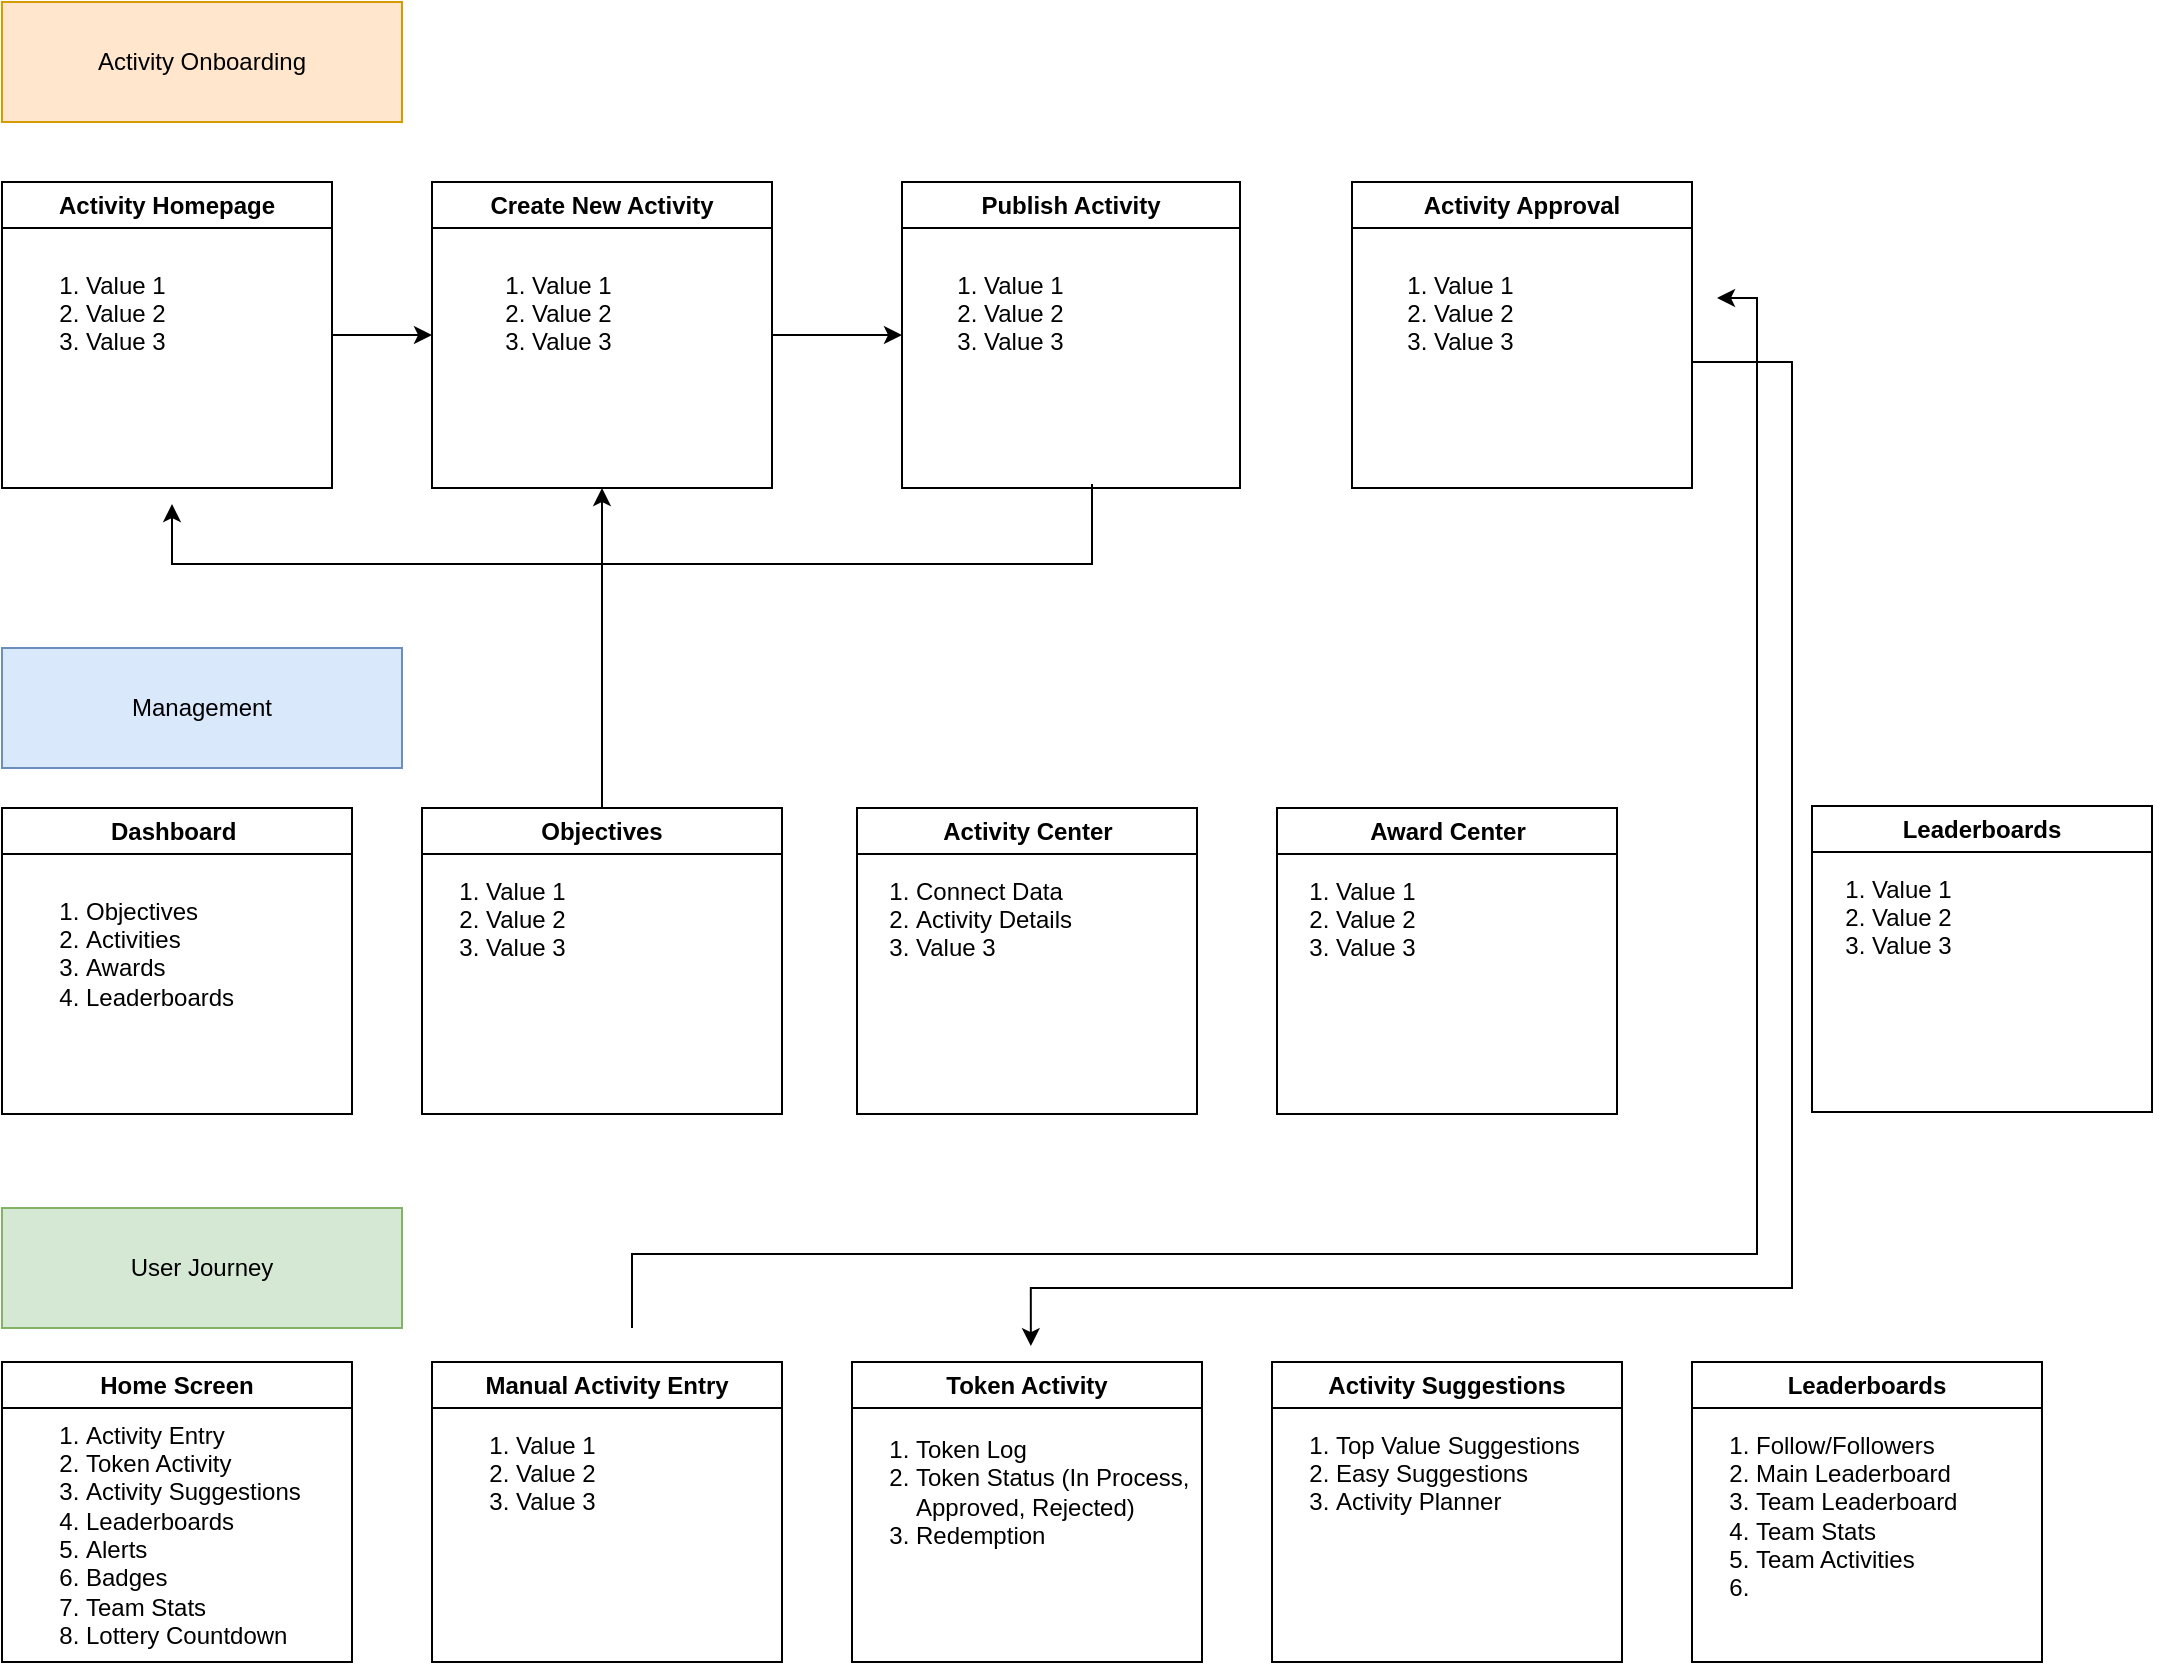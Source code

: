<mxfile version="23.1.4" type="github">
  <diagram name="Page-1" id="yc781rEPVtXNpU8SmXz6">
    <mxGraphModel dx="2132" dy="1220" grid="1" gridSize="10" guides="1" tooltips="1" connect="1" arrows="1" fold="1" page="1" pageScale="1" pageWidth="1100" pageHeight="850" math="0" shadow="0">
      <root>
        <mxCell id="0" />
        <mxCell id="1" parent="0" />
        <mxCell id="3O4Mg7A_3cZceYgSQyWL-1" value="Home Screen" style="swimlane;whiteSpace=wrap;html=1;" parent="1" vertex="1">
          <mxGeometry x="25" y="687" width="175" height="150" as="geometry" />
        </mxCell>
        <mxCell id="3O4Mg7A_3cZceYgSQyWL-24" value="&lt;ol&gt;&lt;li&gt;Activity Entry&lt;/li&gt;&lt;li&gt;Token Activity&lt;/li&gt;&lt;li&gt;Activity Suggestions&lt;/li&gt;&lt;li&gt;Leaderboards&lt;/li&gt;&lt;li&gt;Alerts&lt;/li&gt;&lt;li&gt;Badges&lt;/li&gt;&lt;li&gt;Team Stats&lt;/li&gt;&lt;li&gt;Lottery Countdown&lt;/li&gt;&lt;/ol&gt;" style="text;strokeColor=none;fillColor=none;html=1;whiteSpace=wrap;verticalAlign=middle;overflow=hidden;" parent="3O4Mg7A_3cZceYgSQyWL-1" vertex="1">
          <mxGeometry y="15" width="190" height="130" as="geometry" />
        </mxCell>
        <mxCell id="3O4Mg7A_3cZceYgSQyWL-2" value="Activity Onboarding" style="rounded=0;whiteSpace=wrap;html=1;fillColor=#ffe6cc;strokeColor=#d79b00;" parent="1" vertex="1">
          <mxGeometry x="25" y="7" width="200" height="60" as="geometry" />
        </mxCell>
        <mxCell id="3O4Mg7A_3cZceYgSQyWL-3" value="User Journey" style="rounded=0;whiteSpace=wrap;html=1;fillColor=#d5e8d4;strokeColor=#82b366;" parent="1" vertex="1">
          <mxGeometry x="25" y="610" width="200" height="60" as="geometry" />
        </mxCell>
        <mxCell id="3O4Mg7A_3cZceYgSQyWL-18" style="edgeStyle=orthogonalEdgeStyle;rounded=0;orthogonalLoop=1;jettySize=auto;html=1;exitX=1;exitY=0.5;exitDx=0;exitDy=0;entryX=0;entryY=0.5;entryDx=0;entryDy=0;" parent="1" source="3O4Mg7A_3cZceYgSQyWL-4" target="3O4Mg7A_3cZceYgSQyWL-11" edge="1">
          <mxGeometry relative="1" as="geometry" />
        </mxCell>
        <mxCell id="3O4Mg7A_3cZceYgSQyWL-4" value="Activity Homepage" style="swimlane;whiteSpace=wrap;html=1;" parent="1" vertex="1">
          <mxGeometry x="25" y="97" width="165" height="153" as="geometry" />
        </mxCell>
        <mxCell id="3O4Mg7A_3cZceYgSQyWL-5" value="Activity Suggestions" style="swimlane;whiteSpace=wrap;html=1;" parent="1" vertex="1">
          <mxGeometry x="660" y="687" width="175" height="150" as="geometry" />
        </mxCell>
        <mxCell id="3O4Mg7A_3cZceYgSQyWL-28" value="&lt;ol&gt;&lt;li&gt;&lt;span style=&quot;background-color: initial;&quot;&gt;Top Value Suggestions&lt;/span&gt;&lt;/li&gt;&lt;li&gt;&lt;span style=&quot;background-color: initial;&quot;&gt;Easy Suggestions&lt;/span&gt;&lt;br&gt;&lt;/li&gt;&lt;li&gt;Activity Planner&lt;/li&gt;&lt;/ol&gt;" style="text;strokeColor=none;fillColor=none;html=1;whiteSpace=wrap;verticalAlign=middle;overflow=hidden;" parent="3O4Mg7A_3cZceYgSQyWL-5" vertex="1">
          <mxGeometry x="-10" y="20" width="190" height="60" as="geometry" />
        </mxCell>
        <mxCell id="OtlSTZg7gMPAgPvg_5Z6-12" style="edgeStyle=orthogonalEdgeStyle;rounded=0;orthogonalLoop=1;jettySize=auto;html=1;exitX=0.5;exitY=0;exitDx=0;exitDy=0;entryX=1;entryY=0.75;entryDx=0;entryDy=0;" edge="1" parent="1">
          <mxGeometry relative="1" as="geometry">
            <mxPoint x="340" y="670" as="sourcePoint" />
            <mxPoint x="882.5" y="155" as="targetPoint" />
            <Array as="points">
              <mxPoint x="340.5" y="633" />
              <mxPoint x="902.5" y="633" />
              <mxPoint x="902.5" y="155" />
            </Array>
          </mxGeometry>
        </mxCell>
        <mxCell id="3O4Mg7A_3cZceYgSQyWL-6" value="Manual Activity Entry" style="swimlane;whiteSpace=wrap;html=1;" parent="1" vertex="1">
          <mxGeometry x="240" y="687" width="175" height="150" as="geometry" />
        </mxCell>
        <mxCell id="3O4Mg7A_3cZceYgSQyWL-26" value="&lt;ol&gt;&lt;li&gt;Value 1&lt;/li&gt;&lt;li&gt;Value 2&lt;/li&gt;&lt;li&gt;Value 3&lt;/li&gt;&lt;/ol&gt;" style="text;strokeColor=none;fillColor=none;html=1;whiteSpace=wrap;verticalAlign=middle;overflow=hidden;" parent="3O4Mg7A_3cZceYgSQyWL-6" vertex="1">
          <mxGeometry y="20" width="190" height="60" as="geometry" />
        </mxCell>
        <mxCell id="3O4Mg7A_3cZceYgSQyWL-7" value="Token Activity" style="swimlane;whiteSpace=wrap;html=1;" parent="1" vertex="1">
          <mxGeometry x="450" y="687" width="175" height="150" as="geometry" />
        </mxCell>
        <mxCell id="3O4Mg7A_3cZceYgSQyWL-27" value="&lt;ol&gt;&lt;li&gt;Token Log&lt;/li&gt;&lt;li&gt;Token Status (In Process, Approved, Rejected)&lt;/li&gt;&lt;li&gt;Redemption&lt;/li&gt;&lt;/ol&gt;" style="text;strokeColor=none;fillColor=none;html=1;whiteSpace=wrap;verticalAlign=middle;overflow=hidden;" parent="3O4Mg7A_3cZceYgSQyWL-7" vertex="1">
          <mxGeometry x="-10" y="20" width="190" height="90" as="geometry" />
        </mxCell>
        <mxCell id="3O4Mg7A_3cZceYgSQyWL-17" style="edgeStyle=orthogonalEdgeStyle;rounded=0;orthogonalLoop=1;jettySize=auto;html=1;exitX=1;exitY=0.5;exitDx=0;exitDy=0;entryX=0;entryY=0.5;entryDx=0;entryDy=0;" parent="1" source="3O4Mg7A_3cZceYgSQyWL-11" target="3O4Mg7A_3cZceYgSQyWL-12" edge="1">
          <mxGeometry relative="1" as="geometry" />
        </mxCell>
        <mxCell id="3O4Mg7A_3cZceYgSQyWL-11" value="Create New Activity" style="swimlane;whiteSpace=wrap;html=1;" parent="1" vertex="1">
          <mxGeometry x="240" y="97" width="170" height="153" as="geometry" />
        </mxCell>
        <mxCell id="3O4Mg7A_3cZceYgSQyWL-22" value="&lt;ol&gt;&lt;li&gt;Value 1&lt;/li&gt;&lt;li&gt;Value 2&lt;/li&gt;&lt;li&gt;Value 3&lt;/li&gt;&lt;/ol&gt;" style="text;strokeColor=none;fillColor=none;html=1;whiteSpace=wrap;verticalAlign=middle;overflow=hidden;" parent="3O4Mg7A_3cZceYgSQyWL-11" vertex="1">
          <mxGeometry x="8" y="30" width="190" height="60" as="geometry" />
        </mxCell>
        <mxCell id="3O4Mg7A_3cZceYgSQyWL-29" style="edgeStyle=orthogonalEdgeStyle;rounded=0;orthogonalLoop=1;jettySize=auto;html=1;" parent="1" edge="1">
          <mxGeometry relative="1" as="geometry">
            <mxPoint x="110" y="258" as="targetPoint" />
            <mxPoint x="570" y="248" as="sourcePoint" />
            <Array as="points">
              <mxPoint x="570" y="248" />
              <mxPoint x="570" y="288" />
              <mxPoint x="110" y="288" />
            </Array>
          </mxGeometry>
        </mxCell>
        <mxCell id="3O4Mg7A_3cZceYgSQyWL-12" value="Publish Activity" style="swimlane;whiteSpace=wrap;html=1;" parent="1" vertex="1">
          <mxGeometry x="475" y="97" width="169" height="153" as="geometry" />
        </mxCell>
        <mxCell id="3O4Mg7A_3cZceYgSQyWL-23" value="&lt;ol&gt;&lt;li&gt;Value 1&lt;/li&gt;&lt;li&gt;Value 2&lt;/li&gt;&lt;li&gt;Value 3&lt;/li&gt;&lt;/ol&gt;" style="text;strokeColor=none;fillColor=none;html=1;whiteSpace=wrap;verticalAlign=middle;overflow=hidden;" parent="3O4Mg7A_3cZceYgSQyWL-12" vertex="1">
          <mxGeometry x="-1" y="30" width="190" height="60" as="geometry" />
        </mxCell>
        <mxCell id="OtlSTZg7gMPAgPvg_5Z6-18" style="edgeStyle=orthogonalEdgeStyle;rounded=0;orthogonalLoop=1;jettySize=auto;html=1;exitX=0.5;exitY=0;exitDx=0;exitDy=0;entryX=0.5;entryY=1;entryDx=0;entryDy=0;" edge="1" parent="1" source="3O4Mg7A_3cZceYgSQyWL-19" target="3O4Mg7A_3cZceYgSQyWL-11">
          <mxGeometry relative="1" as="geometry" />
        </mxCell>
        <mxCell id="3O4Mg7A_3cZceYgSQyWL-19" value="Objectives" style="swimlane;whiteSpace=wrap;html=1;" parent="1" vertex="1">
          <mxGeometry x="235" y="410" width="180" height="153" as="geometry" />
        </mxCell>
        <mxCell id="3O4Mg7A_3cZceYgSQyWL-25" value="&lt;ol&gt;&lt;li&gt;Value 1&lt;/li&gt;&lt;li&gt;Value 2&lt;/li&gt;&lt;li&gt;Value 3&lt;/li&gt;&lt;/ol&gt;" style="text;strokeColor=none;fillColor=none;html=1;whiteSpace=wrap;verticalAlign=middle;overflow=hidden;" parent="3O4Mg7A_3cZceYgSQyWL-19" vertex="1">
          <mxGeometry x="-10" y="20" width="190" height="60" as="geometry" />
        </mxCell>
        <mxCell id="3O4Mg7A_3cZceYgSQyWL-20" value="Management" style="rounded=0;whiteSpace=wrap;html=1;fillColor=#dae8fc;strokeColor=#6c8ebf;" parent="1" vertex="1">
          <mxGeometry x="25" y="330" width="200" height="60" as="geometry" />
        </mxCell>
        <mxCell id="3O4Mg7A_3cZceYgSQyWL-21" value="&lt;ol&gt;&lt;li&gt;Value 1&lt;/li&gt;&lt;li&gt;Value 2&lt;/li&gt;&lt;li&gt;Value 3&lt;/li&gt;&lt;/ol&gt;" style="text;strokeColor=none;fillColor=none;html=1;whiteSpace=wrap;verticalAlign=middle;overflow=hidden;" parent="1" vertex="1">
          <mxGeometry x="25" y="127" width="190" height="60" as="geometry" />
        </mxCell>
        <mxCell id="3O4Mg7A_3cZceYgSQyWL-30" value="Leaderboards" style="swimlane;whiteSpace=wrap;html=1;" parent="1" vertex="1">
          <mxGeometry x="870" y="687" width="175" height="150" as="geometry" />
        </mxCell>
        <mxCell id="3O4Mg7A_3cZceYgSQyWL-31" value="&lt;ol&gt;&lt;li&gt;Follow/Followers&amp;nbsp;&lt;/li&gt;&lt;li&gt;Main Leaderboard&lt;/li&gt;&lt;li&gt;Team Leaderboard&lt;/li&gt;&lt;li&gt;Team Stats&lt;/li&gt;&lt;li&gt;Team Activities&lt;/li&gt;&lt;li&gt;&lt;br&gt;&lt;/li&gt;&lt;/ol&gt;" style="text;strokeColor=none;fillColor=none;html=1;whiteSpace=wrap;verticalAlign=middle;overflow=hidden;" parent="3O4Mg7A_3cZceYgSQyWL-30" vertex="1">
          <mxGeometry x="-10" y="20" width="190" height="110" as="geometry" />
        </mxCell>
        <mxCell id="OtlSTZg7gMPAgPvg_5Z6-1" value="Dashboard&amp;nbsp;" style="swimlane;whiteSpace=wrap;html=1;" vertex="1" parent="1">
          <mxGeometry x="25" y="410" width="175" height="153" as="geometry" />
        </mxCell>
        <mxCell id="OtlSTZg7gMPAgPvg_5Z6-2" value="&lt;ol&gt;&lt;li&gt;Objectives&lt;/li&gt;&lt;li&gt;Activities&lt;/li&gt;&lt;li&gt;Awards&lt;/li&gt;&lt;li&gt;Leaderboards&lt;/li&gt;&lt;/ol&gt;" style="text;strokeColor=none;fillColor=none;html=1;whiteSpace=wrap;verticalAlign=middle;overflow=hidden;" vertex="1" parent="OtlSTZg7gMPAgPvg_5Z6-1">
          <mxGeometry y="30" width="160" height="80" as="geometry" />
        </mxCell>
        <mxCell id="OtlSTZg7gMPAgPvg_5Z6-3" value="Activity Approval" style="swimlane;whiteSpace=wrap;html=1;" vertex="1" parent="1">
          <mxGeometry x="700" y="97" width="170" height="153" as="geometry" />
        </mxCell>
        <mxCell id="OtlSTZg7gMPAgPvg_5Z6-4" value="&lt;ol&gt;&lt;li&gt;Value 1&lt;/li&gt;&lt;li&gt;Value 2&lt;/li&gt;&lt;li&gt;Value 3&lt;/li&gt;&lt;/ol&gt;" style="text;strokeColor=none;fillColor=none;html=1;whiteSpace=wrap;verticalAlign=middle;overflow=hidden;" vertex="1" parent="OtlSTZg7gMPAgPvg_5Z6-3">
          <mxGeometry x="-1" y="30" width="171" height="60" as="geometry" />
        </mxCell>
        <mxCell id="OtlSTZg7gMPAgPvg_5Z6-10" value="Activity Center" style="swimlane;whiteSpace=wrap;html=1;" vertex="1" parent="1">
          <mxGeometry x="452.5" y="410" width="170" height="153" as="geometry" />
        </mxCell>
        <mxCell id="OtlSTZg7gMPAgPvg_5Z6-11" value="&lt;ol&gt;&lt;li&gt;Connect Data&lt;/li&gt;&lt;li&gt;Activity Details&lt;/li&gt;&lt;li&gt;Value 3&lt;/li&gt;&lt;/ol&gt;" style="text;strokeColor=none;fillColor=none;html=1;whiteSpace=wrap;verticalAlign=middle;overflow=hidden;" vertex="1" parent="OtlSTZg7gMPAgPvg_5Z6-10">
          <mxGeometry x="-12.5" y="20" width="190" height="60" as="geometry" />
        </mxCell>
        <mxCell id="OtlSTZg7gMPAgPvg_5Z6-13" style="edgeStyle=orthogonalEdgeStyle;rounded=0;orthogonalLoop=1;jettySize=auto;html=1;exitX=1;exitY=1;exitDx=0;exitDy=0;entryX=0.511;entryY=-0.053;entryDx=0;entryDy=0;entryPerimeter=0;" edge="1" parent="1" source="OtlSTZg7gMPAgPvg_5Z6-4" target="3O4Mg7A_3cZceYgSQyWL-7">
          <mxGeometry relative="1" as="geometry">
            <Array as="points">
              <mxPoint x="920" y="187" />
              <mxPoint x="920" y="650" />
              <mxPoint x="539" y="650" />
            </Array>
          </mxGeometry>
        </mxCell>
        <mxCell id="OtlSTZg7gMPAgPvg_5Z6-14" value="Award Center" style="swimlane;whiteSpace=wrap;html=1;" vertex="1" parent="1">
          <mxGeometry x="662.5" y="410" width="170" height="153" as="geometry" />
        </mxCell>
        <mxCell id="OtlSTZg7gMPAgPvg_5Z6-15" value="&lt;ol&gt;&lt;li&gt;Value 1&lt;/li&gt;&lt;li&gt;Value 2&lt;/li&gt;&lt;li&gt;Value 3&lt;/li&gt;&lt;/ol&gt;" style="text;strokeColor=none;fillColor=none;html=1;whiteSpace=wrap;verticalAlign=middle;overflow=hidden;" vertex="1" parent="OtlSTZg7gMPAgPvg_5Z6-14">
          <mxGeometry x="-12.5" y="20" width="190" height="60" as="geometry" />
        </mxCell>
        <mxCell id="OtlSTZg7gMPAgPvg_5Z6-16" value="Leaderboards" style="swimlane;whiteSpace=wrap;html=1;" vertex="1" parent="1">
          <mxGeometry x="930" y="409" width="170" height="153" as="geometry" />
        </mxCell>
        <mxCell id="OtlSTZg7gMPAgPvg_5Z6-17" value="&lt;ol&gt;&lt;li&gt;Value 1&lt;/li&gt;&lt;li&gt;Value 2&lt;/li&gt;&lt;li&gt;Value 3&lt;/li&gt;&lt;/ol&gt;" style="text;strokeColor=none;fillColor=none;html=1;whiteSpace=wrap;verticalAlign=middle;overflow=hidden;" vertex="1" parent="OtlSTZg7gMPAgPvg_5Z6-16">
          <mxGeometry x="-12.5" y="20" width="190" height="60" as="geometry" />
        </mxCell>
      </root>
    </mxGraphModel>
  </diagram>
</mxfile>
